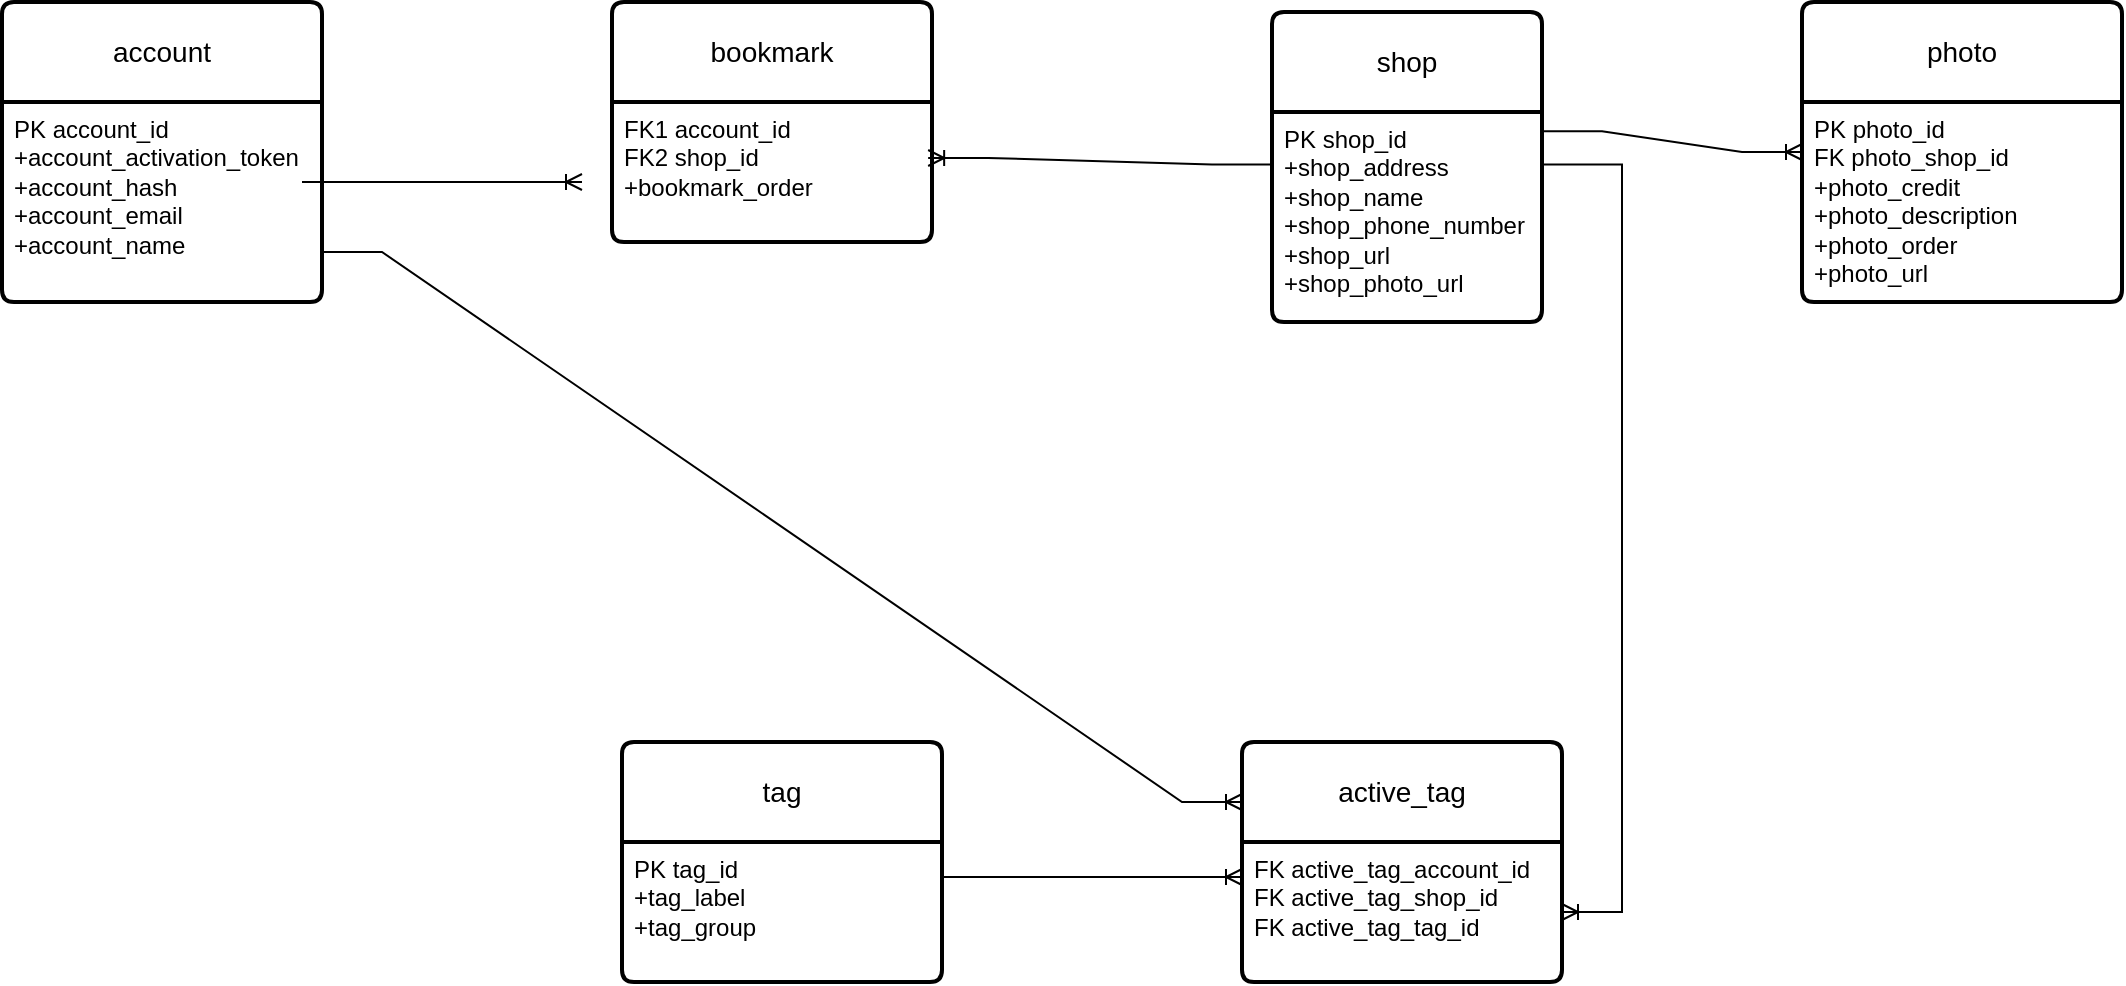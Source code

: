 <mxfile version="22.1.8" type="device">
  <diagram name="Page-1" id="b3BWHuneYl6iIMnbU8mR">
    <mxGraphModel dx="2023" dy="829" grid="1" gridSize="10" guides="1" tooltips="1" connect="1" arrows="1" fold="1" page="1" pageScale="1" pageWidth="850" pageHeight="1100" math="0" shadow="0">
      <root>
        <mxCell id="0" />
        <mxCell id="1" parent="0" />
        <mxCell id="rHpnYdRRQrKdWOPf68tB-1" value="account" style="swimlane;childLayout=stackLayout;horizontal=1;startSize=50;horizontalStack=0;rounded=1;fontSize=14;fontStyle=0;strokeWidth=2;resizeParent=0;resizeLast=1;shadow=0;dashed=0;align=center;arcSize=4;whiteSpace=wrap;html=1;" parent="1" vertex="1">
          <mxGeometry x="-730" y="80" width="160" height="150" as="geometry" />
        </mxCell>
        <mxCell id="rHpnYdRRQrKdWOPf68tB-7" value="" style="edgeStyle=entityRelationEdgeStyle;fontSize=12;html=1;endArrow=ERoneToMany;rounded=0;" parent="rHpnYdRRQrKdWOPf68tB-1" edge="1">
          <mxGeometry width="100" height="100" relative="1" as="geometry">
            <mxPoint x="150" y="90" as="sourcePoint" />
            <mxPoint x="290" y="90" as="targetPoint" />
          </mxGeometry>
        </mxCell>
        <mxCell id="rHpnYdRRQrKdWOPf68tB-2" value="PK account_id&lt;br&gt;+account_activation_token&lt;br&gt;+account_hash&lt;br&gt;+account_email&lt;br&gt;+account_name" style="align=left;strokeColor=none;fillColor=none;spacingLeft=4;fontSize=12;verticalAlign=top;resizable=0;rotatable=0;part=1;html=1;" parent="rHpnYdRRQrKdWOPf68tB-1" vertex="1">
          <mxGeometry y="50" width="160" height="100" as="geometry" />
        </mxCell>
        <mxCell id="rHpnYdRRQrKdWOPf68tB-3" value="shop" style="swimlane;childLayout=stackLayout;horizontal=1;startSize=50;horizontalStack=0;rounded=1;fontSize=14;fontStyle=0;strokeWidth=2;resizeParent=0;resizeLast=1;shadow=0;dashed=0;align=center;arcSize=4;whiteSpace=wrap;html=1;direction=east;" parent="1" vertex="1">
          <mxGeometry x="-95" y="85" width="135" height="155" as="geometry" />
        </mxCell>
        <mxCell id="rHpnYdRRQrKdWOPf68tB-4" value="PK shop_id&lt;br&gt;+shop_address&lt;br&gt;+shop_name&lt;br&gt;+shop_phone_number&lt;br&gt;+shop_url&lt;br&gt;+shop_photo_url" style="align=left;strokeColor=none;fillColor=none;spacingLeft=4;fontSize=12;verticalAlign=top;resizable=0;rotatable=0;part=1;html=1;" parent="rHpnYdRRQrKdWOPf68tB-3" vertex="1">
          <mxGeometry y="50" width="135" height="105" as="geometry" />
        </mxCell>
        <mxCell id="rHpnYdRRQrKdWOPf68tB-5" value="bookmark" style="swimlane;childLayout=stackLayout;horizontal=1;startSize=50;horizontalStack=0;rounded=1;fontSize=14;fontStyle=0;strokeWidth=2;resizeParent=0;resizeLast=1;shadow=0;dashed=0;align=center;arcSize=4;whiteSpace=wrap;html=1;" parent="1" vertex="1">
          <mxGeometry x="-425" y="80" width="160" height="120" as="geometry" />
        </mxCell>
        <mxCell id="rHpnYdRRQrKdWOPf68tB-6" value="FK1 account_id&lt;br&gt;FK2 shop_id&lt;br&gt;+bookmark_order" style="align=left;strokeColor=none;fillColor=none;spacingLeft=4;fontSize=12;verticalAlign=top;resizable=0;rotatable=0;part=1;html=1;" parent="rHpnYdRRQrKdWOPf68tB-5" vertex="1">
          <mxGeometry y="50" width="160" height="70" as="geometry" />
        </mxCell>
        <mxCell id="rHpnYdRRQrKdWOPf68tB-8" value="" style="edgeStyle=entityRelationEdgeStyle;fontSize=12;html=1;endArrow=ERoneToMany;rounded=0;exitX=0;exitY=0.25;exitDx=0;exitDy=0;entryX=0.988;entryY=0.4;entryDx=0;entryDy=0;entryPerimeter=0;" parent="1" source="rHpnYdRRQrKdWOPf68tB-4" target="rHpnYdRRQrKdWOPf68tB-6" edge="1">
          <mxGeometry width="100" height="100" relative="1" as="geometry">
            <mxPoint x="-120" y="260" as="sourcePoint" />
            <mxPoint x="-230" y="200" as="targetPoint" />
          </mxGeometry>
        </mxCell>
        <mxCell id="rHpnYdRRQrKdWOPf68tB-9" value="tag" style="swimlane;childLayout=stackLayout;horizontal=1;startSize=50;horizontalStack=0;rounded=1;fontSize=14;fontStyle=0;strokeWidth=2;resizeParent=0;resizeLast=1;shadow=0;dashed=0;align=center;arcSize=4;whiteSpace=wrap;html=1;" parent="1" vertex="1">
          <mxGeometry x="-420" y="450" width="160" height="120" as="geometry" />
        </mxCell>
        <mxCell id="rHpnYdRRQrKdWOPf68tB-10" value="PK tag_id&lt;br&gt;+tag_label&lt;br&gt;+tag_group" style="align=left;strokeColor=none;fillColor=none;spacingLeft=4;fontSize=12;verticalAlign=top;resizable=0;rotatable=0;part=1;html=1;" parent="rHpnYdRRQrKdWOPf68tB-9" vertex="1">
          <mxGeometry y="50" width="160" height="70" as="geometry" />
        </mxCell>
        <mxCell id="rHpnYdRRQrKdWOPf68tB-11" value="active_tag" style="swimlane;childLayout=stackLayout;horizontal=1;startSize=50;horizontalStack=0;rounded=1;fontSize=14;fontStyle=0;strokeWidth=2;resizeParent=0;resizeLast=1;shadow=0;dashed=0;align=center;arcSize=4;whiteSpace=wrap;html=1;" parent="1" vertex="1">
          <mxGeometry x="-110" y="450" width="160" height="120" as="geometry" />
        </mxCell>
        <mxCell id="rHpnYdRRQrKdWOPf68tB-12" value="FK active_tag_account_id&lt;br&gt;FK active_tag_shop_id&lt;br&gt;FK active_tag_tag_id" style="align=left;strokeColor=none;fillColor=none;spacingLeft=4;fontSize=12;verticalAlign=top;resizable=0;rotatable=0;part=1;html=1;" parent="rHpnYdRRQrKdWOPf68tB-11" vertex="1">
          <mxGeometry y="50" width="160" height="70" as="geometry" />
        </mxCell>
        <mxCell id="rHpnYdRRQrKdWOPf68tB-27" value="" style="edgeStyle=entityRelationEdgeStyle;fontSize=12;html=1;endArrow=ERoneToMany;rounded=0;exitX=1;exitY=0.25;exitDx=0;exitDy=0;" parent="1" source="rHpnYdRRQrKdWOPf68tB-4" target="rHpnYdRRQrKdWOPf68tB-12" edge="1">
          <mxGeometry width="100" height="100" relative="1" as="geometry">
            <mxPoint x="-50" y="320" as="sourcePoint" />
            <mxPoint x="60" y="260" as="targetPoint" />
          </mxGeometry>
        </mxCell>
        <mxCell id="rHpnYdRRQrKdWOPf68tB-42" value="" style="edgeStyle=entityRelationEdgeStyle;fontSize=12;html=1;endArrow=ERoneToMany;rounded=0;entryX=0;entryY=0.25;entryDx=0;entryDy=0;exitX=1;exitY=0.25;exitDx=0;exitDy=0;" parent="1" source="rHpnYdRRQrKdWOPf68tB-10" target="rHpnYdRRQrKdWOPf68tB-12" edge="1">
          <mxGeometry width="100" height="100" relative="1" as="geometry">
            <mxPoint x="-560" y="240" as="sourcePoint" />
            <mxPoint x="-460" y="140" as="targetPoint" />
          </mxGeometry>
        </mxCell>
        <mxCell id="rHpnYdRRQrKdWOPf68tB-45" value="photo" style="swimlane;childLayout=stackLayout;horizontal=1;startSize=50;horizontalStack=0;rounded=1;fontSize=14;fontStyle=0;strokeWidth=2;resizeParent=0;resizeLast=1;shadow=0;dashed=0;align=center;arcSize=4;whiteSpace=wrap;html=1;" parent="1" vertex="1">
          <mxGeometry x="170" y="80" width="160" height="150" as="geometry" />
        </mxCell>
        <mxCell id="rHpnYdRRQrKdWOPf68tB-46" value="PK photo_id&lt;br&gt;FK photo_shop_id&lt;br&gt;+photo_credit&lt;br&gt;+photo_description&lt;br&gt;+photo_order&lt;br&gt;+photo_url" style="align=left;strokeColor=none;fillColor=none;spacingLeft=4;fontSize=12;verticalAlign=top;resizable=0;rotatable=0;part=1;html=1;" parent="rHpnYdRRQrKdWOPf68tB-45" vertex="1">
          <mxGeometry y="50" width="160" height="100" as="geometry" />
        </mxCell>
        <mxCell id="rHpnYdRRQrKdWOPf68tB-49" value="" style="edgeStyle=entityRelationEdgeStyle;fontSize=12;html=1;endArrow=ERoneToMany;rounded=0;exitX=1;exitY=0.092;exitDx=0;exitDy=0;entryX=0;entryY=0.25;entryDx=0;entryDy=0;exitPerimeter=0;" parent="1" source="rHpnYdRRQrKdWOPf68tB-4" target="rHpnYdRRQrKdWOPf68tB-46" edge="1">
          <mxGeometry width="100" height="100" relative="1" as="geometry">
            <mxPoint x="-150" y="280" as="sourcePoint" />
            <mxPoint x="160" y="310" as="targetPoint" />
          </mxGeometry>
        </mxCell>
        <mxCell id="ZDue9Qt1Myp5TDh5zMwe-1" value="" style="edgeStyle=entityRelationEdgeStyle;fontSize=12;html=1;endArrow=ERoneToMany;rounded=0;entryX=0;entryY=0.25;entryDx=0;entryDy=0;exitX=1;exitY=0.75;exitDx=0;exitDy=0;" parent="1" source="rHpnYdRRQrKdWOPf68tB-2" target="rHpnYdRRQrKdWOPf68tB-11" edge="1">
          <mxGeometry width="100" height="100" relative="1" as="geometry">
            <mxPoint x="-340" y="460" as="sourcePoint" />
            <mxPoint x="-240" y="360" as="targetPoint" />
          </mxGeometry>
        </mxCell>
      </root>
    </mxGraphModel>
  </diagram>
</mxfile>
